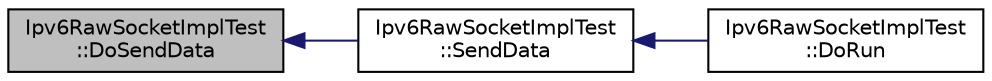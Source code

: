 digraph "Ipv6RawSocketImplTest::DoSendData"
{
  edge [fontname="Helvetica",fontsize="10",labelfontname="Helvetica",labelfontsize="10"];
  node [fontname="Helvetica",fontsize="10",shape=record];
  rankdir="LR";
  Node1 [label="Ipv6RawSocketImplTest\l::DoSendData",height=0.2,width=0.4,color="black", fillcolor="grey75", style="filled", fontcolor="black"];
  Node1 -> Node2 [dir="back",color="midnightblue",fontsize="10",style="solid"];
  Node2 [label="Ipv6RawSocketImplTest\l::SendData",height=0.2,width=0.4,color="black", fillcolor="white", style="filled",URL="$d4/d86/classIpv6RawSocketImplTest.html#adc52ab615ef78fee05ac8783d94ce799",tooltip="Send data. "];
  Node2 -> Node3 [dir="back",color="midnightblue",fontsize="10",style="solid"];
  Node3 [label="Ipv6RawSocketImplTest\l::DoRun",height=0.2,width=0.4,color="black", fillcolor="white", style="filled",URL="$d4/d86/classIpv6RawSocketImplTest.html#a38877abe88d646fe0c8fd155a481049c",tooltip="Implementation to actually run this TestCase. "];
}
